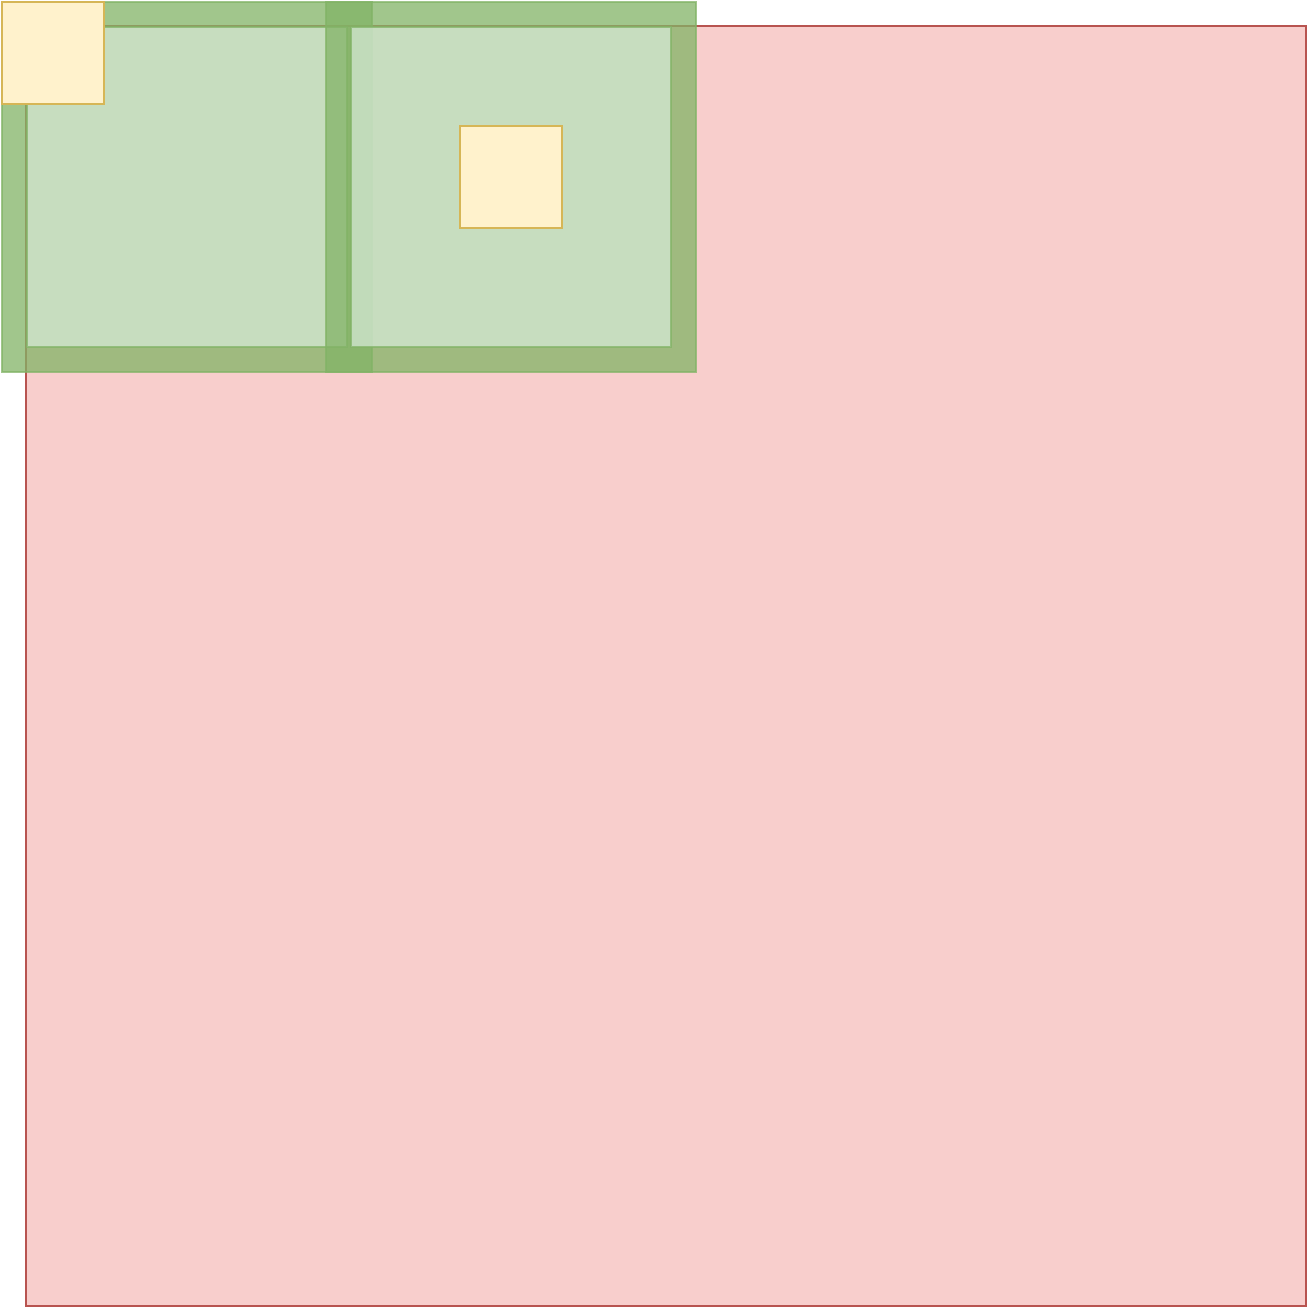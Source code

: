 <mxfile version="21.5.1" type="device">
  <diagram id="Ov1Z_qGPZPrujqolC1JJ" name="Image Partition">
    <mxGraphModel dx="915" dy="823" grid="1" gridSize="10" guides="1" tooltips="1" connect="1" arrows="1" fold="1" page="1" pageScale="1" pageWidth="1169" pageHeight="827" math="0" shadow="0">
      <root>
        <mxCell id="0" />
        <mxCell id="1" parent="0" />
        <mxCell id="r4uNizmCAbM2KAJH709Y-1" value="" style="rounded=0;whiteSpace=wrap;html=1;fillColor=#f8cecc;strokeColor=#b85450;" parent="1" vertex="1">
          <mxGeometry x="200" y="120" width="640" height="640" as="geometry" />
        </mxCell>
        <mxCell id="iX1cG4AnmRUiF7FhaAYw-4" value="" style="rounded=0;whiteSpace=wrap;html=1;fillColor=#82B366;strokeColor=#82b366;opacity=75;" vertex="1" parent="1">
          <mxGeometry x="188" y="108" width="185" height="185" as="geometry" />
        </mxCell>
        <mxCell id="iX1cG4AnmRUiF7FhaAYw-3" value="" style="rounded=0;whiteSpace=wrap;html=1;fillColor=#d5e8d4;strokeColor=#82b366;opacity=75;" vertex="1" parent="1">
          <mxGeometry x="200.5" y="120.5" width="160" height="160" as="geometry" />
        </mxCell>
        <mxCell id="iX1cG4AnmRUiF7FhaAYw-2" value="" style="rounded=0;whiteSpace=wrap;html=1;fillColor=#fff2cc;strokeColor=#d6b656;" vertex="1" parent="1">
          <mxGeometry x="188" y="108" width="51" height="51" as="geometry" />
        </mxCell>
        <mxCell id="iX1cG4AnmRUiF7FhaAYw-5" value="" style="rounded=0;whiteSpace=wrap;html=1;fillColor=#82B366;strokeColor=#82b366;opacity=75;" vertex="1" parent="1">
          <mxGeometry x="350" y="108" width="185" height="185" as="geometry" />
        </mxCell>
        <mxCell id="iX1cG4AnmRUiF7FhaAYw-6" value="" style="rounded=0;whiteSpace=wrap;html=1;fillColor=#d5e8d4;strokeColor=#82b366;opacity=75;" vertex="1" parent="1">
          <mxGeometry x="362.5" y="120.5" width="160" height="160" as="geometry" />
        </mxCell>
        <mxCell id="iX1cG4AnmRUiF7FhaAYw-7" value="" style="rounded=0;whiteSpace=wrap;html=1;fillColor=#fff2cc;strokeColor=#d6b656;" vertex="1" parent="1">
          <mxGeometry x="417" y="170" width="51" height="51" as="geometry" />
        </mxCell>
      </root>
    </mxGraphModel>
  </diagram>
</mxfile>
